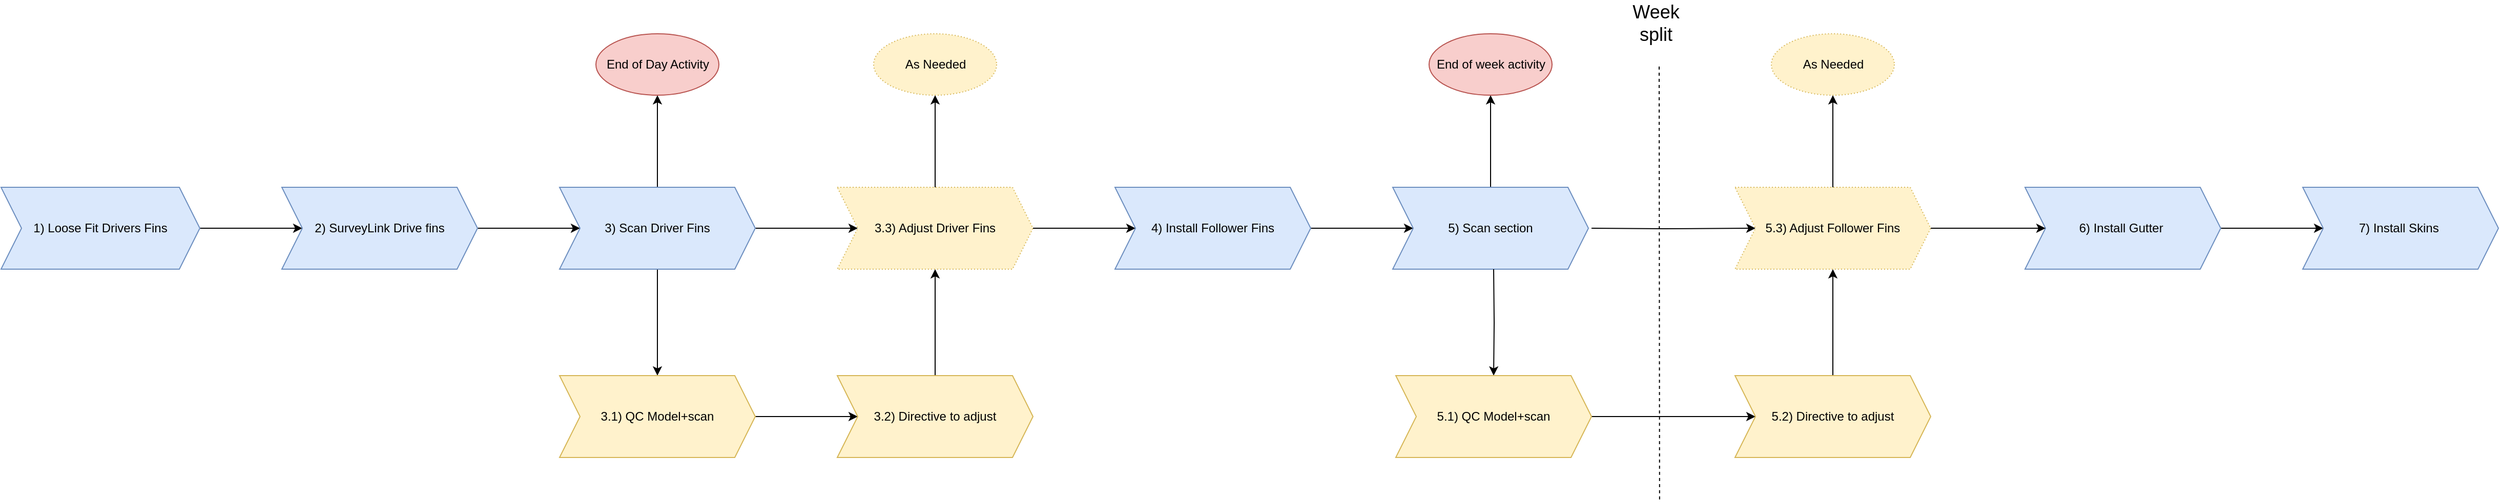 <mxfile version="15.0.6" type="github">
  <diagram id="P_jxAVAjLvWkZfzSN_cS" name="FinWorkflow">
    <mxGraphModel dx="2525" dy="1175" grid="0" gridSize="10" guides="1" tooltips="1" connect="1" arrows="1" fold="1" page="1" pageScale="1" pageWidth="3400" pageHeight="1100" math="0" shadow="0">
      <root>
        <mxCell id="0" />
        <mxCell id="1" parent="0" />
        <mxCell id="bBNqoPSmZQOcNYR16BK6-6" value="" style="edgeStyle=orthogonalEdgeStyle;rounded=0;orthogonalLoop=1;jettySize=auto;html=1;" edge="1" parent="1" source="bBNqoPSmZQOcNYR16BK6-2" target="bBNqoPSmZQOcNYR16BK6-5">
          <mxGeometry relative="1" as="geometry" />
        </mxCell>
        <mxCell id="bBNqoPSmZQOcNYR16BK6-2" value="&lt;span&gt;1) Loose Fit Drivers Fins&lt;/span&gt;" style="shape=step;perimeter=stepPerimeter;whiteSpace=wrap;html=1;fixedSize=1;rounded=0;fillColor=#dae8fc;strokeColor=#6c8ebf;" vertex="1" parent="1">
          <mxGeometry x="228" y="183" width="194" height="80" as="geometry" />
        </mxCell>
        <mxCell id="bBNqoPSmZQOcNYR16BK6-8" value="" style="edgeStyle=orthogonalEdgeStyle;rounded=0;orthogonalLoop=1;jettySize=auto;html=1;" edge="1" parent="1" source="bBNqoPSmZQOcNYR16BK6-5" target="bBNqoPSmZQOcNYR16BK6-7">
          <mxGeometry relative="1" as="geometry" />
        </mxCell>
        <mxCell id="bBNqoPSmZQOcNYR16BK6-5" value="&lt;span&gt;2) SurveyLink Drive fins&lt;/span&gt;" style="shape=step;perimeter=stepPerimeter;whiteSpace=wrap;html=1;fixedSize=1;rounded=0;fillColor=#dae8fc;strokeColor=#6c8ebf;" vertex="1" parent="1">
          <mxGeometry x="502" y="183" width="191" height="80" as="geometry" />
        </mxCell>
        <mxCell id="bBNqoPSmZQOcNYR16BK6-11" value="" style="edgeStyle=orthogonalEdgeStyle;rounded=0;orthogonalLoop=1;jettySize=auto;html=1;" edge="1" parent="1" source="bBNqoPSmZQOcNYR16BK6-7" target="bBNqoPSmZQOcNYR16BK6-10">
          <mxGeometry relative="1" as="geometry" />
        </mxCell>
        <mxCell id="bBNqoPSmZQOcNYR16BK6-13" value="" style="edgeStyle=orthogonalEdgeStyle;rounded=0;orthogonalLoop=1;jettySize=auto;html=1;" edge="1" parent="1" source="bBNqoPSmZQOcNYR16BK6-7" target="bBNqoPSmZQOcNYR16BK6-12">
          <mxGeometry relative="1" as="geometry" />
        </mxCell>
        <mxCell id="bBNqoPSmZQOcNYR16BK6-17" value="" style="edgeStyle=orthogonalEdgeStyle;rounded=0;orthogonalLoop=1;jettySize=auto;html=1;" edge="1" parent="1" source="bBNqoPSmZQOcNYR16BK6-7" target="bBNqoPSmZQOcNYR16BK6-16">
          <mxGeometry relative="1" as="geometry" />
        </mxCell>
        <mxCell id="bBNqoPSmZQOcNYR16BK6-7" value="&lt;span&gt;3) Scan Driver Fins&lt;br&gt;&lt;/span&gt;" style="shape=step;perimeter=stepPerimeter;whiteSpace=wrap;html=1;fixedSize=1;rounded=0;fillColor=#dae8fc;strokeColor=#6c8ebf;" vertex="1" parent="1">
          <mxGeometry x="773" y="183" width="191" height="80" as="geometry" />
        </mxCell>
        <mxCell id="bBNqoPSmZQOcNYR16BK6-10" value="End of Day Activity" style="ellipse;whiteSpace=wrap;html=1;rounded=0;fillColor=#f8cecc;strokeColor=#b85450;" vertex="1" parent="1">
          <mxGeometry x="808.5" y="33" width="120" height="60" as="geometry" />
        </mxCell>
        <mxCell id="bBNqoPSmZQOcNYR16BK6-15" value="" style="edgeStyle=orthogonalEdgeStyle;rounded=0;orthogonalLoop=1;jettySize=auto;html=1;" edge="1" parent="1" source="bBNqoPSmZQOcNYR16BK6-12" target="bBNqoPSmZQOcNYR16BK6-14">
          <mxGeometry relative="1" as="geometry" />
        </mxCell>
        <mxCell id="bBNqoPSmZQOcNYR16BK6-12" value="&lt;span&gt;3.1) QC Model+scan&lt;br&gt;&lt;/span&gt;" style="shape=step;perimeter=stepPerimeter;whiteSpace=wrap;html=1;fixedSize=1;rounded=0;fillColor=#fff2cc;strokeColor=#d6b656;" vertex="1" parent="1">
          <mxGeometry x="773" y="367" width="191" height="80" as="geometry" />
        </mxCell>
        <mxCell id="bBNqoPSmZQOcNYR16BK6-18" style="edgeStyle=orthogonalEdgeStyle;rounded=0;orthogonalLoop=1;jettySize=auto;html=1;entryX=0.5;entryY=1;entryDx=0;entryDy=0;" edge="1" parent="1" source="bBNqoPSmZQOcNYR16BK6-14" target="bBNqoPSmZQOcNYR16BK6-16">
          <mxGeometry relative="1" as="geometry" />
        </mxCell>
        <mxCell id="bBNqoPSmZQOcNYR16BK6-14" value="&lt;span&gt;3.2) Directive to adjust&lt;br&gt;&lt;/span&gt;" style="shape=step;perimeter=stepPerimeter;whiteSpace=wrap;html=1;fixedSize=1;rounded=0;fillColor=#fff2cc;strokeColor=#d6b656;" vertex="1" parent="1">
          <mxGeometry x="1044" y="367" width="191" height="80" as="geometry" />
        </mxCell>
        <mxCell id="bBNqoPSmZQOcNYR16BK6-20" value="" style="edgeStyle=orthogonalEdgeStyle;rounded=0;orthogonalLoop=1;jettySize=auto;html=1;" edge="1" parent="1" source="bBNqoPSmZQOcNYR16BK6-16" target="bBNqoPSmZQOcNYR16BK6-19">
          <mxGeometry relative="1" as="geometry" />
        </mxCell>
        <mxCell id="bBNqoPSmZQOcNYR16BK6-34" value="" style="edgeStyle=orthogonalEdgeStyle;rounded=0;orthogonalLoop=1;jettySize=auto;html=1;" edge="1" parent="1" source="bBNqoPSmZQOcNYR16BK6-16" target="bBNqoPSmZQOcNYR16BK6-33">
          <mxGeometry relative="1" as="geometry" />
        </mxCell>
        <mxCell id="bBNqoPSmZQOcNYR16BK6-16" value="&lt;span&gt;3.3) Adjust Driver Fins&lt;br&gt;&lt;/span&gt;" style="shape=step;perimeter=stepPerimeter;whiteSpace=wrap;html=1;fixedSize=1;rounded=0;dashed=1;dashPattern=1 2;fillColor=#fff2cc;strokeColor=#d6b656;" vertex="1" parent="1">
          <mxGeometry x="1044" y="183" width="191" height="80" as="geometry" />
        </mxCell>
        <mxCell id="bBNqoPSmZQOcNYR16BK6-22" value="" style="edgeStyle=orthogonalEdgeStyle;rounded=0;orthogonalLoop=1;jettySize=auto;html=1;" edge="1" parent="1" source="bBNqoPSmZQOcNYR16BK6-19" target="bBNqoPSmZQOcNYR16BK6-21">
          <mxGeometry relative="1" as="geometry" />
        </mxCell>
        <mxCell id="bBNqoPSmZQOcNYR16BK6-19" value="&lt;span&gt;4) Install Follower Fins&lt;br&gt;&lt;/span&gt;" style="shape=step;perimeter=stepPerimeter;whiteSpace=wrap;html=1;fixedSize=1;rounded=0;fillColor=#dae8fc;strokeColor=#6c8ebf;" vertex="1" parent="1">
          <mxGeometry x="1315" y="183" width="191" height="80" as="geometry" />
        </mxCell>
        <mxCell id="bBNqoPSmZQOcNYR16BK6-24" value="" style="edgeStyle=orthogonalEdgeStyle;rounded=0;orthogonalLoop=1;jettySize=auto;html=1;" edge="1" parent="1" source="bBNqoPSmZQOcNYR16BK6-21" target="bBNqoPSmZQOcNYR16BK6-23">
          <mxGeometry relative="1" as="geometry" />
        </mxCell>
        <mxCell id="bBNqoPSmZQOcNYR16BK6-21" value="&lt;span&gt;5) Scan section&lt;br&gt;&lt;/span&gt;" style="shape=step;perimeter=stepPerimeter;whiteSpace=wrap;html=1;fixedSize=1;rounded=0;fillColor=#dae8fc;strokeColor=#6c8ebf;" vertex="1" parent="1">
          <mxGeometry x="1586" y="183" width="191" height="80" as="geometry" />
        </mxCell>
        <mxCell id="bBNqoPSmZQOcNYR16BK6-23" value="End of week activity" style="ellipse;whiteSpace=wrap;html=1;rounded=0;fillColor=#f8cecc;strokeColor=#b85450;" vertex="1" parent="1">
          <mxGeometry x="1621.5" y="33" width="120" height="60" as="geometry" />
        </mxCell>
        <mxCell id="bBNqoPSmZQOcNYR16BK6-25" value="" style="endArrow=none;dashed=1;html=1;" edge="1" parent="1">
          <mxGeometry width="50" height="50" relative="1" as="geometry">
            <mxPoint x="1846.41" y="488" as="sourcePoint" />
            <mxPoint x="1846" y="62" as="targetPoint" />
          </mxGeometry>
        </mxCell>
        <mxCell id="bBNqoPSmZQOcNYR16BK6-31" value="" style="edgeStyle=orthogonalEdgeStyle;rounded=0;orthogonalLoop=1;jettySize=auto;html=1;" edge="1" parent="1" source="bBNqoPSmZQOcNYR16BK6-26" target="bBNqoPSmZQOcNYR16BK6-30">
          <mxGeometry relative="1" as="geometry" />
        </mxCell>
        <mxCell id="bBNqoPSmZQOcNYR16BK6-26" value="&lt;span&gt;6) Install Gutter&amp;nbsp;&lt;br&gt;&lt;/span&gt;" style="shape=step;perimeter=stepPerimeter;whiteSpace=wrap;html=1;fixedSize=1;rounded=0;fillColor=#dae8fc;strokeColor=#6c8ebf;" vertex="1" parent="1">
          <mxGeometry x="2203" y="183" width="191" height="80" as="geometry" />
        </mxCell>
        <mxCell id="bBNqoPSmZQOcNYR16BK6-30" value="&lt;span&gt;7) Install Skins&amp;nbsp;&lt;br&gt;&lt;/span&gt;" style="shape=step;perimeter=stepPerimeter;whiteSpace=wrap;html=1;fixedSize=1;rounded=0;fillColor=#dae8fc;strokeColor=#6c8ebf;" vertex="1" parent="1">
          <mxGeometry x="2474" y="183" width="191" height="80" as="geometry" />
        </mxCell>
        <mxCell id="bBNqoPSmZQOcNYR16BK6-32" value="Week split" style="text;html=1;strokeColor=none;fillColor=none;align=center;verticalAlign=middle;whiteSpace=wrap;rounded=0;dashed=1;dashPattern=1 2;fontSize=18;" vertex="1" parent="1">
          <mxGeometry x="1803" width="80" height="46" as="geometry" />
        </mxCell>
        <mxCell id="bBNqoPSmZQOcNYR16BK6-33" value="As Needed" style="ellipse;whiteSpace=wrap;html=1;rounded=0;dashed=1;dashPattern=1 2;strokeColor=#d6b656;fillColor=#fff2cc;" vertex="1" parent="1">
          <mxGeometry x="1079.5" y="33" width="120" height="60" as="geometry" />
        </mxCell>
        <mxCell id="bBNqoPSmZQOcNYR16BK6-41" value="" style="edgeStyle=orthogonalEdgeStyle;rounded=0;orthogonalLoop=1;jettySize=auto;html=1;" edge="1" parent="1" target="bBNqoPSmZQOcNYR16BK6-44">
          <mxGeometry relative="1" as="geometry">
            <mxPoint x="1684.5" y="263" as="sourcePoint" />
          </mxGeometry>
        </mxCell>
        <mxCell id="bBNqoPSmZQOcNYR16BK6-42" value="" style="edgeStyle=orthogonalEdgeStyle;rounded=0;orthogonalLoop=1;jettySize=auto;html=1;" edge="1" parent="1" target="bBNqoPSmZQOcNYR16BK6-48">
          <mxGeometry relative="1" as="geometry">
            <mxPoint x="1780.0" y="223" as="sourcePoint" />
          </mxGeometry>
        </mxCell>
        <mxCell id="bBNqoPSmZQOcNYR16BK6-43" value="" style="edgeStyle=orthogonalEdgeStyle;rounded=0;orthogonalLoop=1;jettySize=auto;html=1;" edge="1" parent="1" source="bBNqoPSmZQOcNYR16BK6-44" target="bBNqoPSmZQOcNYR16BK6-46">
          <mxGeometry relative="1" as="geometry" />
        </mxCell>
        <mxCell id="bBNqoPSmZQOcNYR16BK6-44" value="&lt;span&gt;5.1) QC Model+scan&lt;br&gt;&lt;/span&gt;" style="shape=step;perimeter=stepPerimeter;whiteSpace=wrap;html=1;fixedSize=1;rounded=0;fillColor=#fff2cc;strokeColor=#d6b656;" vertex="1" parent="1">
          <mxGeometry x="1589" y="367" width="191" height="80" as="geometry" />
        </mxCell>
        <mxCell id="bBNqoPSmZQOcNYR16BK6-45" style="edgeStyle=orthogonalEdgeStyle;rounded=0;orthogonalLoop=1;jettySize=auto;html=1;entryX=0.5;entryY=1;entryDx=0;entryDy=0;" edge="1" parent="1" source="bBNqoPSmZQOcNYR16BK6-46" target="bBNqoPSmZQOcNYR16BK6-48">
          <mxGeometry relative="1" as="geometry" />
        </mxCell>
        <mxCell id="bBNqoPSmZQOcNYR16BK6-46" value="&lt;span&gt;5.2) Directive to adjust&lt;br&gt;&lt;/span&gt;" style="shape=step;perimeter=stepPerimeter;whiteSpace=wrap;html=1;fixedSize=1;rounded=0;fillColor=#fff2cc;strokeColor=#d6b656;" vertex="1" parent="1">
          <mxGeometry x="1920" y="367" width="191" height="80" as="geometry" />
        </mxCell>
        <mxCell id="bBNqoPSmZQOcNYR16BK6-47" value="" style="edgeStyle=orthogonalEdgeStyle;rounded=0;orthogonalLoop=1;jettySize=auto;html=1;" edge="1" parent="1" source="bBNqoPSmZQOcNYR16BK6-48" target="bBNqoPSmZQOcNYR16BK6-49">
          <mxGeometry relative="1" as="geometry" />
        </mxCell>
        <mxCell id="bBNqoPSmZQOcNYR16BK6-50" style="edgeStyle=orthogonalEdgeStyle;rounded=0;orthogonalLoop=1;jettySize=auto;html=1;entryX=0;entryY=0.5;entryDx=0;entryDy=0;fontSize=18;" edge="1" parent="1" source="bBNqoPSmZQOcNYR16BK6-48" target="bBNqoPSmZQOcNYR16BK6-26">
          <mxGeometry relative="1" as="geometry" />
        </mxCell>
        <mxCell id="bBNqoPSmZQOcNYR16BK6-48" value="&lt;span&gt;5.3) Adjust Follower Fins&lt;br&gt;&lt;/span&gt;" style="shape=step;perimeter=stepPerimeter;whiteSpace=wrap;html=1;fixedSize=1;rounded=0;dashed=1;dashPattern=1 2;fillColor=#fff2cc;strokeColor=#d6b656;" vertex="1" parent="1">
          <mxGeometry x="1920" y="183" width="191" height="80" as="geometry" />
        </mxCell>
        <mxCell id="bBNqoPSmZQOcNYR16BK6-49" value="As Needed" style="ellipse;whiteSpace=wrap;html=1;rounded=0;dashed=1;dashPattern=1 2;strokeColor=#d6b656;fillColor=#fff2cc;" vertex="1" parent="1">
          <mxGeometry x="1955.5" y="33" width="120" height="60" as="geometry" />
        </mxCell>
      </root>
    </mxGraphModel>
  </diagram>
</mxfile>

